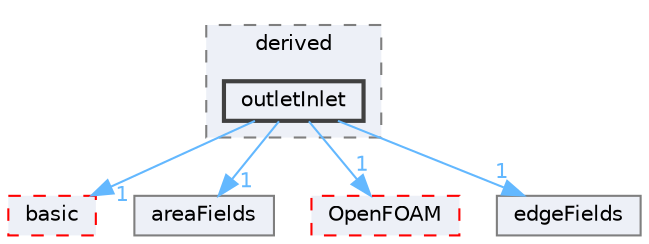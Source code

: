 digraph "src/finiteArea/fields/faPatchFields/derived/outletInlet"
{
 // LATEX_PDF_SIZE
  bgcolor="transparent";
  edge [fontname=Helvetica,fontsize=10,labelfontname=Helvetica,labelfontsize=10];
  node [fontname=Helvetica,fontsize=10,shape=box,height=0.2,width=0.4];
  compound=true
  subgraph clusterdir_e199f5c11b5a7f232da4f9fe7f7d8b60 {
    graph [ bgcolor="#edf0f7", pencolor="grey50", label="derived", fontname=Helvetica,fontsize=10 style="filled,dashed", URL="dir_e199f5c11b5a7f232da4f9fe7f7d8b60.html",tooltip=""]
  dir_79bac6ecaec77fe2f5b1181cc8ac68c6 [label="outletInlet", fillcolor="#edf0f7", color="grey25", style="filled,bold", URL="dir_79bac6ecaec77fe2f5b1181cc8ac68c6.html",tooltip=""];
  }
  dir_a3ace091d9f29f1a163e7ddba3bdb43a [label="basic", fillcolor="#edf0f7", color="red", style="filled,dashed", URL="dir_a3ace091d9f29f1a163e7ddba3bdb43a.html",tooltip=""];
  dir_daaae48b02afa3c7d2f12c306bc03aaf [label="areaFields", fillcolor="#edf0f7", color="grey50", style="filled", URL="dir_daaae48b02afa3c7d2f12c306bc03aaf.html",tooltip=""];
  dir_c5473ff19b20e6ec4dfe5c310b3778a8 [label="OpenFOAM", fillcolor="#edf0f7", color="red", style="filled,dashed", URL="dir_c5473ff19b20e6ec4dfe5c310b3778a8.html",tooltip=""];
  dir_aab456f5c1cc5dbfc723b55e621977f8 [label="edgeFields", fillcolor="#edf0f7", color="grey50", style="filled", URL="dir_aab456f5c1cc5dbfc723b55e621977f8.html",tooltip=""];
  dir_79bac6ecaec77fe2f5b1181cc8ac68c6->dir_a3ace091d9f29f1a163e7ddba3bdb43a [headlabel="1", labeldistance=1.5 headhref="dir_002729_000206.html" href="dir_002729_000206.html" color="steelblue1" fontcolor="steelblue1"];
  dir_79bac6ecaec77fe2f5b1181cc8ac68c6->dir_aab456f5c1cc5dbfc723b55e621977f8 [headlabel="1", labeldistance=1.5 headhref="dir_002729_001106.html" href="dir_002729_001106.html" color="steelblue1" fontcolor="steelblue1"];
  dir_79bac6ecaec77fe2f5b1181cc8ac68c6->dir_c5473ff19b20e6ec4dfe5c310b3778a8 [headlabel="1", labeldistance=1.5 headhref="dir_002729_002695.html" href="dir_002729_002695.html" color="steelblue1" fontcolor="steelblue1"];
  dir_79bac6ecaec77fe2f5b1181cc8ac68c6->dir_daaae48b02afa3c7d2f12c306bc03aaf [headlabel="1", labeldistance=1.5 headhref="dir_002729_000120.html" href="dir_002729_000120.html" color="steelblue1" fontcolor="steelblue1"];
}
